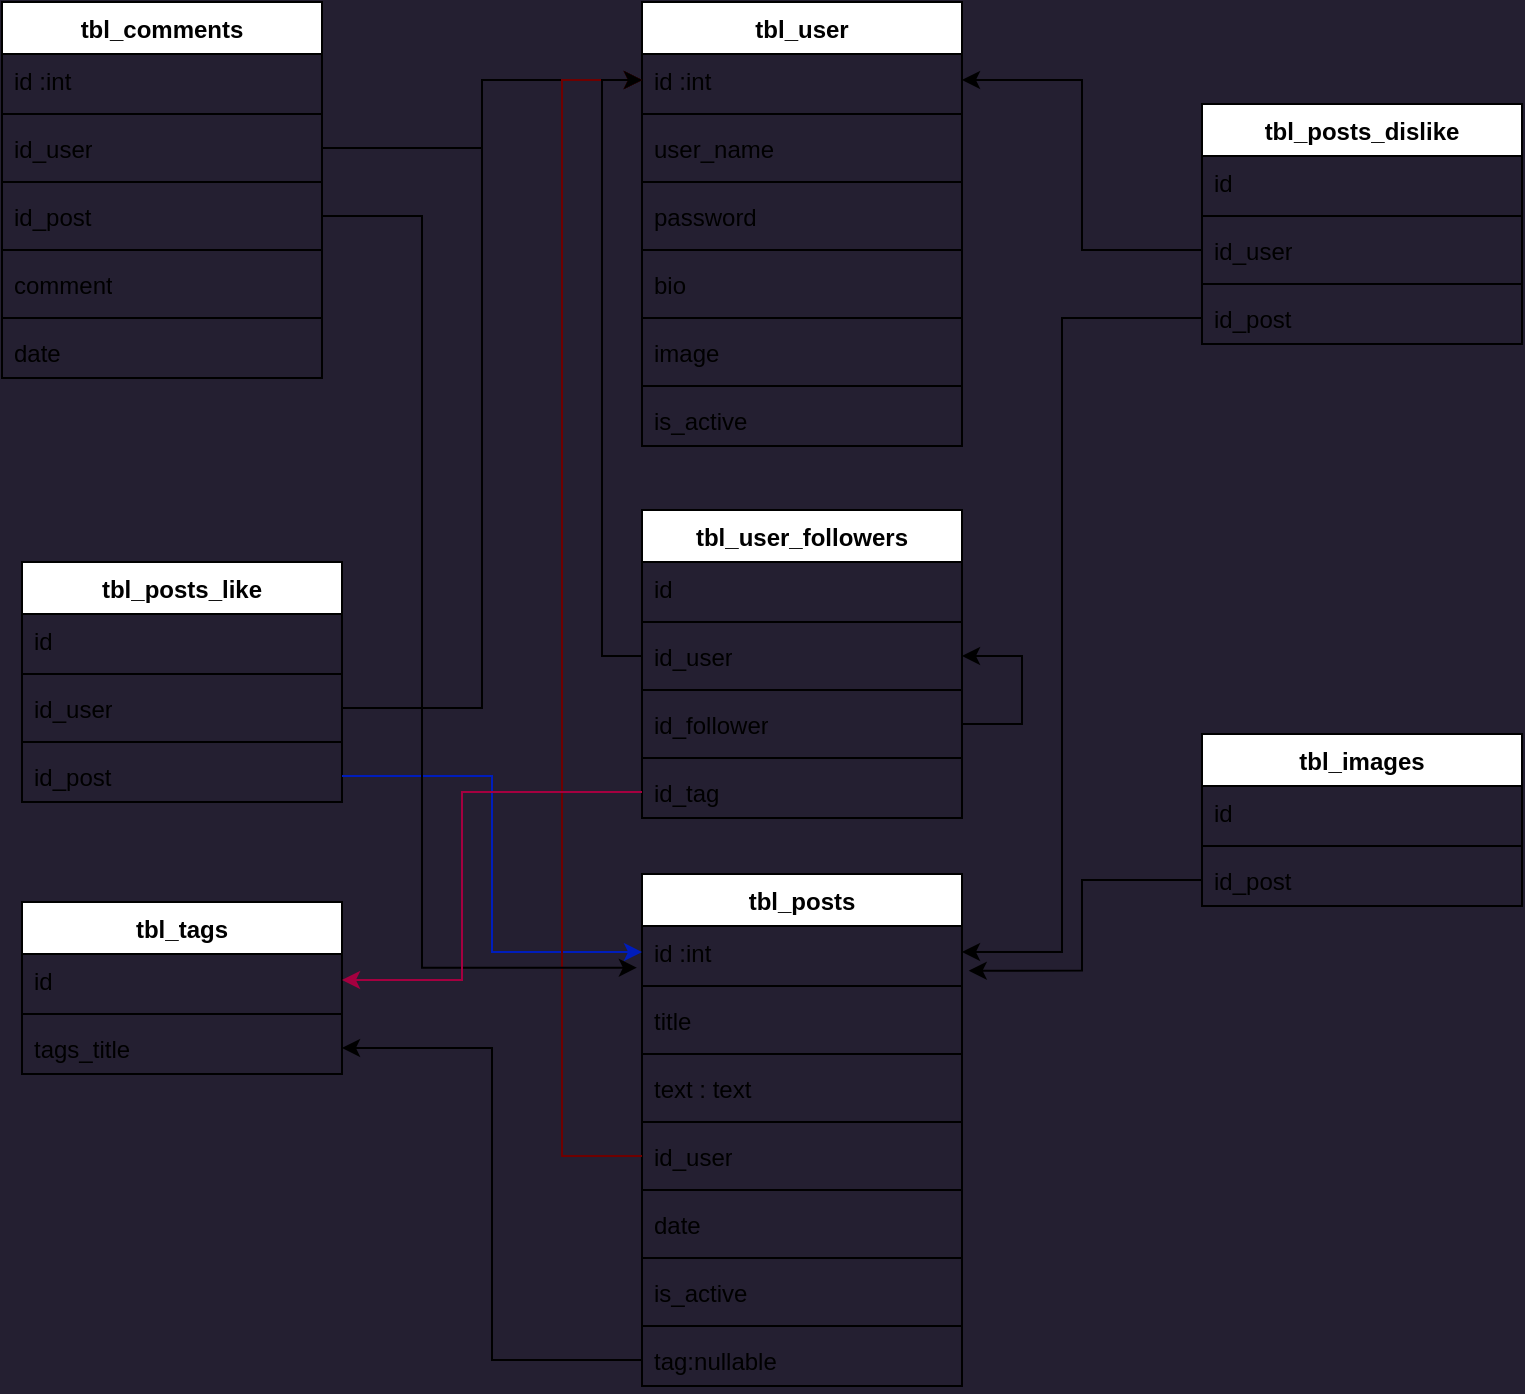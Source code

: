 <mxfile version="21.3.8" type="github">
  <diagram name="Page-1" id="EJPzWW-YUTB60Y7sW5Ts">
    <mxGraphModel dx="1010" dy="533" grid="1" gridSize="10" guides="1" tooltips="1" connect="1" arrows="1" fold="1" page="1" pageScale="1" pageWidth="850" pageHeight="1100" background="#241f31" math="0" shadow="0">
      <root>
        <mxCell id="0" />
        <mxCell id="1" parent="0" />
        <mxCell id="kWQDUf9ngw7Kx7f6U43A-1" value="tbl_posts" style="swimlane;fontStyle=1;align=center;verticalAlign=top;childLayout=stackLayout;horizontal=1;startSize=26;horizontalStack=0;resizeParent=1;resizeParentMax=0;resizeLast=0;collapsible=1;marginBottom=0;whiteSpace=wrap;html=1;" vertex="1" parent="1">
          <mxGeometry x="360" y="470" width="160" height="256" as="geometry" />
        </mxCell>
        <mxCell id="kWQDUf9ngw7Kx7f6U43A-2" value="id :int" style="text;strokeColor=none;fillColor=none;align=left;verticalAlign=top;spacingLeft=4;spacingRight=4;overflow=hidden;rotatable=0;points=[[0,0.5],[1,0.5]];portConstraint=eastwest;whiteSpace=wrap;html=1;" vertex="1" parent="kWQDUf9ngw7Kx7f6U43A-1">
          <mxGeometry y="26" width="160" height="26" as="geometry" />
        </mxCell>
        <mxCell id="kWQDUf9ngw7Kx7f6U43A-3" value="" style="line;strokeWidth=1;fillColor=none;align=left;verticalAlign=middle;spacingTop=-1;spacingLeft=3;spacingRight=3;rotatable=0;labelPosition=right;points=[];portConstraint=eastwest;strokeColor=inherit;" vertex="1" parent="kWQDUf9ngw7Kx7f6U43A-1">
          <mxGeometry y="52" width="160" height="8" as="geometry" />
        </mxCell>
        <mxCell id="kWQDUf9ngw7Kx7f6U43A-34" value="title" style="text;strokeColor=none;fillColor=none;align=left;verticalAlign=top;spacingLeft=4;spacingRight=4;overflow=hidden;rotatable=0;points=[[0,0.5],[1,0.5]];portConstraint=eastwest;whiteSpace=wrap;html=1;" vertex="1" parent="kWQDUf9ngw7Kx7f6U43A-1">
          <mxGeometry y="60" width="160" height="26" as="geometry" />
        </mxCell>
        <mxCell id="kWQDUf9ngw7Kx7f6U43A-35" value="" style="line;strokeWidth=1;fillColor=none;align=left;verticalAlign=middle;spacingTop=-1;spacingLeft=3;spacingRight=3;rotatable=0;labelPosition=right;points=[];portConstraint=eastwest;strokeColor=inherit;" vertex="1" parent="kWQDUf9ngw7Kx7f6U43A-1">
          <mxGeometry y="86" width="160" height="8" as="geometry" />
        </mxCell>
        <mxCell id="kWQDUf9ngw7Kx7f6U43A-4" value="text : text" style="text;strokeColor=none;fillColor=none;align=left;verticalAlign=top;spacingLeft=4;spacingRight=4;overflow=hidden;rotatable=0;points=[[0,0.5],[1,0.5]];portConstraint=eastwest;whiteSpace=wrap;html=1;" vertex="1" parent="kWQDUf9ngw7Kx7f6U43A-1">
          <mxGeometry y="94" width="160" height="26" as="geometry" />
        </mxCell>
        <mxCell id="kWQDUf9ngw7Kx7f6U43A-7" value="" style="line;strokeWidth=1;fillColor=none;align=left;verticalAlign=middle;spacingTop=-1;spacingLeft=3;spacingRight=3;rotatable=0;labelPosition=right;points=[];portConstraint=eastwest;strokeColor=inherit;" vertex="1" parent="kWQDUf9ngw7Kx7f6U43A-1">
          <mxGeometry y="120" width="160" height="8" as="geometry" />
        </mxCell>
        <mxCell id="kWQDUf9ngw7Kx7f6U43A-5" value="id_user" style="text;strokeColor=none;fillColor=none;align=left;verticalAlign=top;spacingLeft=4;spacingRight=4;overflow=hidden;rotatable=0;points=[[0,0.5],[1,0.5]];portConstraint=eastwest;whiteSpace=wrap;html=1;" vertex="1" parent="kWQDUf9ngw7Kx7f6U43A-1">
          <mxGeometry y="128" width="160" height="26" as="geometry" />
        </mxCell>
        <mxCell id="kWQDUf9ngw7Kx7f6U43A-8" value="" style="line;strokeWidth=1;fillColor=none;align=left;verticalAlign=middle;spacingTop=-1;spacingLeft=3;spacingRight=3;rotatable=0;labelPosition=right;points=[];portConstraint=eastwest;strokeColor=inherit;" vertex="1" parent="kWQDUf9ngw7Kx7f6U43A-1">
          <mxGeometry y="154" width="160" height="8" as="geometry" />
        </mxCell>
        <mxCell id="kWQDUf9ngw7Kx7f6U43A-6" value="date" style="text;strokeColor=none;fillColor=none;align=left;verticalAlign=top;spacingLeft=4;spacingRight=4;overflow=hidden;rotatable=0;points=[[0,0.5],[1,0.5]];portConstraint=eastwest;whiteSpace=wrap;html=1;" vertex="1" parent="kWQDUf9ngw7Kx7f6U43A-1">
          <mxGeometry y="162" width="160" height="26" as="geometry" />
        </mxCell>
        <mxCell id="kWQDUf9ngw7Kx7f6U43A-31" value="" style="line;strokeWidth=1;fillColor=none;align=left;verticalAlign=middle;spacingTop=-1;spacingLeft=3;spacingRight=3;rotatable=0;labelPosition=right;points=[];portConstraint=eastwest;strokeColor=inherit;" vertex="1" parent="kWQDUf9ngw7Kx7f6U43A-1">
          <mxGeometry y="188" width="160" height="8" as="geometry" />
        </mxCell>
        <mxCell id="kWQDUf9ngw7Kx7f6U43A-29" value="is_active" style="text;strokeColor=none;fillColor=none;align=left;verticalAlign=top;spacingLeft=4;spacingRight=4;overflow=hidden;rotatable=0;points=[[0,0.5],[1,0.5]];portConstraint=eastwest;whiteSpace=wrap;html=1;" vertex="1" parent="kWQDUf9ngw7Kx7f6U43A-1">
          <mxGeometry y="196" width="160" height="26" as="geometry" />
        </mxCell>
        <mxCell id="kWQDUf9ngw7Kx7f6U43A-69" value="" style="line;strokeWidth=1;fillColor=none;align=left;verticalAlign=middle;spacingTop=-1;spacingLeft=3;spacingRight=3;rotatable=0;labelPosition=right;points=[];portConstraint=eastwest;strokeColor=inherit;" vertex="1" parent="kWQDUf9ngw7Kx7f6U43A-1">
          <mxGeometry y="222" width="160" height="8" as="geometry" />
        </mxCell>
        <mxCell id="kWQDUf9ngw7Kx7f6U43A-68" value="tag:nullable" style="text;strokeColor=none;fillColor=none;align=left;verticalAlign=top;spacingLeft=4;spacingRight=4;overflow=hidden;rotatable=0;points=[[0,0.5],[1,0.5]];portConstraint=eastwest;whiteSpace=wrap;html=1;" vertex="1" parent="kWQDUf9ngw7Kx7f6U43A-1">
          <mxGeometry y="230" width="160" height="26" as="geometry" />
        </mxCell>
        <mxCell id="kWQDUf9ngw7Kx7f6U43A-9" value="tbl_user" style="swimlane;fontStyle=1;align=center;verticalAlign=top;childLayout=stackLayout;horizontal=1;startSize=26;horizontalStack=0;resizeParent=1;resizeParentMax=0;resizeLast=0;collapsible=1;marginBottom=0;whiteSpace=wrap;html=1;" vertex="1" parent="1">
          <mxGeometry x="360" y="34" width="160" height="222" as="geometry" />
        </mxCell>
        <mxCell id="kWQDUf9ngw7Kx7f6U43A-10" value="id :int" style="text;strokeColor=none;fillColor=none;align=left;verticalAlign=top;spacingLeft=4;spacingRight=4;overflow=hidden;rotatable=0;points=[[0,0.5],[1,0.5]];portConstraint=eastwest;whiteSpace=wrap;html=1;" vertex="1" parent="kWQDUf9ngw7Kx7f6U43A-9">
          <mxGeometry y="26" width="160" height="26" as="geometry" />
        </mxCell>
        <mxCell id="kWQDUf9ngw7Kx7f6U43A-11" value="" style="line;strokeWidth=1;fillColor=none;align=left;verticalAlign=middle;spacingTop=-1;spacingLeft=3;spacingRight=3;rotatable=0;labelPosition=right;points=[];portConstraint=eastwest;strokeColor=inherit;" vertex="1" parent="kWQDUf9ngw7Kx7f6U43A-9">
          <mxGeometry y="52" width="160" height="8" as="geometry" />
        </mxCell>
        <mxCell id="kWQDUf9ngw7Kx7f6U43A-12" value="user_name" style="text;strokeColor=none;fillColor=none;align=left;verticalAlign=top;spacingLeft=4;spacingRight=4;overflow=hidden;rotatable=0;points=[[0,0.5],[1,0.5]];portConstraint=eastwest;whiteSpace=wrap;html=1;" vertex="1" parent="kWQDUf9ngw7Kx7f6U43A-9">
          <mxGeometry y="60" width="160" height="26" as="geometry" />
        </mxCell>
        <mxCell id="kWQDUf9ngw7Kx7f6U43A-13" value="" style="line;strokeWidth=1;fillColor=none;align=left;verticalAlign=middle;spacingTop=-1;spacingLeft=3;spacingRight=3;rotatable=0;labelPosition=right;points=[];portConstraint=eastwest;strokeColor=inherit;" vertex="1" parent="kWQDUf9ngw7Kx7f6U43A-9">
          <mxGeometry y="86" width="160" height="8" as="geometry" />
        </mxCell>
        <mxCell id="kWQDUf9ngw7Kx7f6U43A-14" value="password" style="text;strokeColor=none;fillColor=none;align=left;verticalAlign=top;spacingLeft=4;spacingRight=4;overflow=hidden;rotatable=0;points=[[0,0.5],[1,0.5]];portConstraint=eastwest;whiteSpace=wrap;html=1;" vertex="1" parent="kWQDUf9ngw7Kx7f6U43A-9">
          <mxGeometry y="94" width="160" height="26" as="geometry" />
        </mxCell>
        <mxCell id="kWQDUf9ngw7Kx7f6U43A-15" value="" style="line;strokeWidth=1;fillColor=none;align=left;verticalAlign=middle;spacingTop=-1;spacingLeft=3;spacingRight=3;rotatable=0;labelPosition=right;points=[];portConstraint=eastwest;strokeColor=inherit;" vertex="1" parent="kWQDUf9ngw7Kx7f6U43A-9">
          <mxGeometry y="120" width="160" height="8" as="geometry" />
        </mxCell>
        <mxCell id="kWQDUf9ngw7Kx7f6U43A-16" value="bio" style="text;strokeColor=none;fillColor=none;align=left;verticalAlign=top;spacingLeft=4;spacingRight=4;overflow=hidden;rotatable=0;points=[[0,0.5],[1,0.5]];portConstraint=eastwest;whiteSpace=wrap;html=1;" vertex="1" parent="kWQDUf9ngw7Kx7f6U43A-9">
          <mxGeometry y="128" width="160" height="26" as="geometry" />
        </mxCell>
        <mxCell id="kWQDUf9ngw7Kx7f6U43A-18" value="" style="line;strokeWidth=1;fillColor=none;align=left;verticalAlign=middle;spacingTop=-1;spacingLeft=3;spacingRight=3;rotatable=0;labelPosition=right;points=[];portConstraint=eastwest;strokeColor=inherit;" vertex="1" parent="kWQDUf9ngw7Kx7f6U43A-9">
          <mxGeometry y="154" width="160" height="8" as="geometry" />
        </mxCell>
        <mxCell id="kWQDUf9ngw7Kx7f6U43A-17" value="image" style="text;strokeColor=none;fillColor=none;align=left;verticalAlign=top;spacingLeft=4;spacingRight=4;overflow=hidden;rotatable=0;points=[[0,0.5],[1,0.5]];portConstraint=eastwest;whiteSpace=wrap;html=1;" vertex="1" parent="kWQDUf9ngw7Kx7f6U43A-9">
          <mxGeometry y="162" width="160" height="26" as="geometry" />
        </mxCell>
        <mxCell id="kWQDUf9ngw7Kx7f6U43A-33" value="" style="line;strokeWidth=1;fillColor=none;align=left;verticalAlign=middle;spacingTop=-1;spacingLeft=3;spacingRight=3;rotatable=0;labelPosition=right;points=[];portConstraint=eastwest;strokeColor=inherit;" vertex="1" parent="kWQDUf9ngw7Kx7f6U43A-9">
          <mxGeometry y="188" width="160" height="8" as="geometry" />
        </mxCell>
        <mxCell id="kWQDUf9ngw7Kx7f6U43A-32" value="is_active" style="text;strokeColor=none;fillColor=none;align=left;verticalAlign=top;spacingLeft=4;spacingRight=4;overflow=hidden;rotatable=0;points=[[0,0.5],[1,0.5]];portConstraint=eastwest;whiteSpace=wrap;html=1;" vertex="1" parent="kWQDUf9ngw7Kx7f6U43A-9">
          <mxGeometry y="196" width="160" height="26" as="geometry" />
        </mxCell>
        <mxCell id="kWQDUf9ngw7Kx7f6U43A-19" value="tbl_comments" style="swimlane;fontStyle=1;align=center;verticalAlign=top;childLayout=stackLayout;horizontal=1;startSize=26;horizontalStack=0;resizeParent=1;resizeParentMax=0;resizeLast=0;collapsible=1;marginBottom=0;whiteSpace=wrap;html=1;" vertex="1" parent="1">
          <mxGeometry x="40" y="34" width="160" height="188" as="geometry" />
        </mxCell>
        <mxCell id="kWQDUf9ngw7Kx7f6U43A-20" value="id :int" style="text;strokeColor=none;fillColor=none;align=left;verticalAlign=top;spacingLeft=4;spacingRight=4;overflow=hidden;rotatable=0;points=[[0,0.5],[1,0.5]];portConstraint=eastwest;whiteSpace=wrap;html=1;" vertex="1" parent="kWQDUf9ngw7Kx7f6U43A-19">
          <mxGeometry y="26" width="160" height="26" as="geometry" />
        </mxCell>
        <mxCell id="kWQDUf9ngw7Kx7f6U43A-21" value="" style="line;strokeWidth=1;fillColor=none;align=left;verticalAlign=middle;spacingTop=-1;spacingLeft=3;spacingRight=3;rotatable=0;labelPosition=right;points=[];portConstraint=eastwest;strokeColor=inherit;" vertex="1" parent="kWQDUf9ngw7Kx7f6U43A-19">
          <mxGeometry y="52" width="160" height="8" as="geometry" />
        </mxCell>
        <mxCell id="kWQDUf9ngw7Kx7f6U43A-24" value="id_user" style="text;strokeColor=none;fillColor=none;align=left;verticalAlign=top;spacingLeft=4;spacingRight=4;overflow=hidden;rotatable=0;points=[[0,0.5],[1,0.5]];portConstraint=eastwest;whiteSpace=wrap;html=1;" vertex="1" parent="kWQDUf9ngw7Kx7f6U43A-19">
          <mxGeometry y="60" width="160" height="26" as="geometry" />
        </mxCell>
        <mxCell id="kWQDUf9ngw7Kx7f6U43A-25" value="" style="line;strokeWidth=1;fillColor=none;align=left;verticalAlign=middle;spacingTop=-1;spacingLeft=3;spacingRight=3;rotatable=0;labelPosition=right;points=[];portConstraint=eastwest;strokeColor=inherit;" vertex="1" parent="kWQDUf9ngw7Kx7f6U43A-19">
          <mxGeometry y="86" width="160" height="8" as="geometry" />
        </mxCell>
        <mxCell id="kWQDUf9ngw7Kx7f6U43A-22" value="id_post" style="text;strokeColor=none;fillColor=none;align=left;verticalAlign=top;spacingLeft=4;spacingRight=4;overflow=hidden;rotatable=0;points=[[0,0.5],[1,0.5]];portConstraint=eastwest;whiteSpace=wrap;html=1;" vertex="1" parent="kWQDUf9ngw7Kx7f6U43A-19">
          <mxGeometry y="94" width="160" height="26" as="geometry" />
        </mxCell>
        <mxCell id="kWQDUf9ngw7Kx7f6U43A-23" value="" style="line;strokeWidth=1;fillColor=none;align=left;verticalAlign=middle;spacingTop=-1;spacingLeft=3;spacingRight=3;rotatable=0;labelPosition=right;points=[];portConstraint=eastwest;strokeColor=inherit;" vertex="1" parent="kWQDUf9ngw7Kx7f6U43A-19">
          <mxGeometry y="120" width="160" height="8" as="geometry" />
        </mxCell>
        <mxCell id="kWQDUf9ngw7Kx7f6U43A-26" value="comment" style="text;strokeColor=none;fillColor=none;align=left;verticalAlign=top;spacingLeft=4;spacingRight=4;overflow=hidden;rotatable=0;points=[[0,0.5],[1,0.5]];portConstraint=eastwest;whiteSpace=wrap;html=1;" vertex="1" parent="kWQDUf9ngw7Kx7f6U43A-19">
          <mxGeometry y="128" width="160" height="26" as="geometry" />
        </mxCell>
        <mxCell id="kWQDUf9ngw7Kx7f6U43A-28" value="" style="line;strokeWidth=1;fillColor=none;align=left;verticalAlign=middle;spacingTop=-1;spacingLeft=3;spacingRight=3;rotatable=0;labelPosition=right;points=[];portConstraint=eastwest;strokeColor=inherit;" vertex="1" parent="kWQDUf9ngw7Kx7f6U43A-19">
          <mxGeometry y="154" width="160" height="8" as="geometry" />
        </mxCell>
        <mxCell id="kWQDUf9ngw7Kx7f6U43A-27" value="date" style="text;strokeColor=none;fillColor=none;align=left;verticalAlign=top;spacingLeft=4;spacingRight=4;overflow=hidden;rotatable=0;points=[[0,0.5],[1,0.5]];portConstraint=eastwest;whiteSpace=wrap;html=1;" vertex="1" parent="kWQDUf9ngw7Kx7f6U43A-19">
          <mxGeometry y="162" width="160" height="26" as="geometry" />
        </mxCell>
        <mxCell id="kWQDUf9ngw7Kx7f6U43A-39" value="tbl_images" style="swimlane;fontStyle=1;align=center;verticalAlign=top;childLayout=stackLayout;horizontal=1;startSize=26;horizontalStack=0;resizeParent=1;resizeParentMax=0;resizeLast=0;collapsible=1;marginBottom=0;whiteSpace=wrap;html=1;" vertex="1" parent="1">
          <mxGeometry x="640" y="400" width="160" height="86" as="geometry" />
        </mxCell>
        <mxCell id="kWQDUf9ngw7Kx7f6U43A-40" value="id" style="text;strokeColor=none;fillColor=none;align=left;verticalAlign=top;spacingLeft=4;spacingRight=4;overflow=hidden;rotatable=0;points=[[0,0.5],[1,0.5]];portConstraint=eastwest;whiteSpace=wrap;html=1;" vertex="1" parent="kWQDUf9ngw7Kx7f6U43A-39">
          <mxGeometry y="26" width="160" height="26" as="geometry" />
        </mxCell>
        <mxCell id="kWQDUf9ngw7Kx7f6U43A-41" value="" style="line;strokeWidth=1;fillColor=none;align=left;verticalAlign=middle;spacingTop=-1;spacingLeft=3;spacingRight=3;rotatable=0;labelPosition=right;points=[];portConstraint=eastwest;strokeColor=inherit;" vertex="1" parent="kWQDUf9ngw7Kx7f6U43A-39">
          <mxGeometry y="52" width="160" height="8" as="geometry" />
        </mxCell>
        <mxCell id="kWQDUf9ngw7Kx7f6U43A-42" value="id_post" style="text;strokeColor=none;fillColor=none;align=left;verticalAlign=top;spacingLeft=4;spacingRight=4;overflow=hidden;rotatable=0;points=[[0,0.5],[1,0.5]];portConstraint=eastwest;whiteSpace=wrap;html=1;" vertex="1" parent="kWQDUf9ngw7Kx7f6U43A-39">
          <mxGeometry y="60" width="160" height="26" as="geometry" />
        </mxCell>
        <mxCell id="kWQDUf9ngw7Kx7f6U43A-44" value="tbl_posts_like" style="swimlane;fontStyle=1;align=center;verticalAlign=top;childLayout=stackLayout;horizontal=1;startSize=26;horizontalStack=0;resizeParent=1;resizeParentMax=0;resizeLast=0;collapsible=1;marginBottom=0;whiteSpace=wrap;html=1;" vertex="1" parent="1">
          <mxGeometry x="50" y="314" width="160" height="120" as="geometry" />
        </mxCell>
        <mxCell id="kWQDUf9ngw7Kx7f6U43A-45" value="id" style="text;strokeColor=none;fillColor=none;align=left;verticalAlign=top;spacingLeft=4;spacingRight=4;overflow=hidden;rotatable=0;points=[[0,0.5],[1,0.5]];portConstraint=eastwest;whiteSpace=wrap;html=1;" vertex="1" parent="kWQDUf9ngw7Kx7f6U43A-44">
          <mxGeometry y="26" width="160" height="26" as="geometry" />
        </mxCell>
        <mxCell id="kWQDUf9ngw7Kx7f6U43A-49" value="" style="line;strokeWidth=1;fillColor=none;align=left;verticalAlign=middle;spacingTop=-1;spacingLeft=3;spacingRight=3;rotatable=0;labelPosition=right;points=[];portConstraint=eastwest;strokeColor=inherit;" vertex="1" parent="kWQDUf9ngw7Kx7f6U43A-44">
          <mxGeometry y="52" width="160" height="8" as="geometry" />
        </mxCell>
        <mxCell id="kWQDUf9ngw7Kx7f6U43A-48" value="id_user" style="text;strokeColor=none;fillColor=none;align=left;verticalAlign=top;spacingLeft=4;spacingRight=4;overflow=hidden;rotatable=0;points=[[0,0.5],[1,0.5]];portConstraint=eastwest;whiteSpace=wrap;html=1;" vertex="1" parent="kWQDUf9ngw7Kx7f6U43A-44">
          <mxGeometry y="60" width="160" height="26" as="geometry" />
        </mxCell>
        <mxCell id="kWQDUf9ngw7Kx7f6U43A-46" value="" style="line;strokeWidth=1;fillColor=none;align=left;verticalAlign=middle;spacingTop=-1;spacingLeft=3;spacingRight=3;rotatable=0;labelPosition=right;points=[];portConstraint=eastwest;strokeColor=inherit;" vertex="1" parent="kWQDUf9ngw7Kx7f6U43A-44">
          <mxGeometry y="86" width="160" height="8" as="geometry" />
        </mxCell>
        <mxCell id="kWQDUf9ngw7Kx7f6U43A-47" value="id_post" style="text;strokeColor=none;fillColor=none;align=left;verticalAlign=top;spacingLeft=4;spacingRight=4;overflow=hidden;rotatable=0;points=[[0,0.5],[1,0.5]];portConstraint=eastwest;whiteSpace=wrap;html=1;" vertex="1" parent="kWQDUf9ngw7Kx7f6U43A-44">
          <mxGeometry y="94" width="160" height="26" as="geometry" />
        </mxCell>
        <mxCell id="kWQDUf9ngw7Kx7f6U43A-50" value="tbl_posts_dislike" style="swimlane;fontStyle=1;align=center;verticalAlign=top;childLayout=stackLayout;horizontal=1;startSize=26;horizontalStack=0;resizeParent=1;resizeParentMax=0;resizeLast=0;collapsible=1;marginBottom=0;whiteSpace=wrap;html=1;" vertex="1" parent="1">
          <mxGeometry x="640" y="85" width="160" height="120" as="geometry" />
        </mxCell>
        <mxCell id="kWQDUf9ngw7Kx7f6U43A-51" value="id" style="text;strokeColor=none;fillColor=none;align=left;verticalAlign=top;spacingLeft=4;spacingRight=4;overflow=hidden;rotatable=0;points=[[0,0.5],[1,0.5]];portConstraint=eastwest;whiteSpace=wrap;html=1;" vertex="1" parent="kWQDUf9ngw7Kx7f6U43A-50">
          <mxGeometry y="26" width="160" height="26" as="geometry" />
        </mxCell>
        <mxCell id="kWQDUf9ngw7Kx7f6U43A-54" value="" style="line;strokeWidth=1;fillColor=none;align=left;verticalAlign=middle;spacingTop=-1;spacingLeft=3;spacingRight=3;rotatable=0;labelPosition=right;points=[];portConstraint=eastwest;strokeColor=inherit;" vertex="1" parent="kWQDUf9ngw7Kx7f6U43A-50">
          <mxGeometry y="52" width="160" height="8" as="geometry" />
        </mxCell>
        <mxCell id="kWQDUf9ngw7Kx7f6U43A-55" value="id_user" style="text;strokeColor=none;fillColor=none;align=left;verticalAlign=top;spacingLeft=4;spacingRight=4;overflow=hidden;rotatable=0;points=[[0,0.5],[1,0.5]];portConstraint=eastwest;whiteSpace=wrap;html=1;" vertex="1" parent="kWQDUf9ngw7Kx7f6U43A-50">
          <mxGeometry y="60" width="160" height="26" as="geometry" />
        </mxCell>
        <mxCell id="kWQDUf9ngw7Kx7f6U43A-52" value="" style="line;strokeWidth=1;fillColor=none;align=left;verticalAlign=middle;spacingTop=-1;spacingLeft=3;spacingRight=3;rotatable=0;labelPosition=right;points=[];portConstraint=eastwest;strokeColor=inherit;" vertex="1" parent="kWQDUf9ngw7Kx7f6U43A-50">
          <mxGeometry y="86" width="160" height="8" as="geometry" />
        </mxCell>
        <mxCell id="kWQDUf9ngw7Kx7f6U43A-53" value="id_post" style="text;strokeColor=none;fillColor=none;align=left;verticalAlign=top;spacingLeft=4;spacingRight=4;overflow=hidden;rotatable=0;points=[[0,0.5],[1,0.5]];portConstraint=eastwest;whiteSpace=wrap;html=1;" vertex="1" parent="kWQDUf9ngw7Kx7f6U43A-50">
          <mxGeometry y="94" width="160" height="26" as="geometry" />
        </mxCell>
        <mxCell id="kWQDUf9ngw7Kx7f6U43A-56" value="tbl_user_followers" style="swimlane;fontStyle=1;align=center;verticalAlign=top;childLayout=stackLayout;horizontal=1;startSize=26;horizontalStack=0;resizeParent=1;resizeParentMax=0;resizeLast=0;collapsible=1;marginBottom=0;whiteSpace=wrap;html=1;" vertex="1" parent="1">
          <mxGeometry x="360" y="288" width="160" height="154" as="geometry" />
        </mxCell>
        <mxCell id="kWQDUf9ngw7Kx7f6U43A-57" value="id" style="text;strokeColor=none;fillColor=none;align=left;verticalAlign=top;spacingLeft=4;spacingRight=4;overflow=hidden;rotatable=0;points=[[0,0.5],[1,0.5]];portConstraint=eastwest;whiteSpace=wrap;html=1;" vertex="1" parent="kWQDUf9ngw7Kx7f6U43A-56">
          <mxGeometry y="26" width="160" height="26" as="geometry" />
        </mxCell>
        <mxCell id="kWQDUf9ngw7Kx7f6U43A-58" value="" style="line;strokeWidth=1;fillColor=none;align=left;verticalAlign=middle;spacingTop=-1;spacingLeft=3;spacingRight=3;rotatable=0;labelPosition=right;points=[];portConstraint=eastwest;strokeColor=inherit;" vertex="1" parent="kWQDUf9ngw7Kx7f6U43A-56">
          <mxGeometry y="52" width="160" height="8" as="geometry" />
        </mxCell>
        <mxCell id="kWQDUf9ngw7Kx7f6U43A-59" value="id_user" style="text;strokeColor=none;fillColor=none;align=left;verticalAlign=top;spacingLeft=4;spacingRight=4;overflow=hidden;rotatable=0;points=[[0,0.5],[1,0.5]];portConstraint=eastwest;whiteSpace=wrap;html=1;" vertex="1" parent="kWQDUf9ngw7Kx7f6U43A-56">
          <mxGeometry y="60" width="160" height="26" as="geometry" />
        </mxCell>
        <mxCell id="kWQDUf9ngw7Kx7f6U43A-61" value="" style="line;strokeWidth=1;fillColor=none;align=left;verticalAlign=middle;spacingTop=-1;spacingLeft=3;spacingRight=3;rotatable=0;labelPosition=right;points=[];portConstraint=eastwest;strokeColor=inherit;" vertex="1" parent="kWQDUf9ngw7Kx7f6U43A-56">
          <mxGeometry y="86" width="160" height="8" as="geometry" />
        </mxCell>
        <mxCell id="kWQDUf9ngw7Kx7f6U43A-86" style="edgeStyle=orthogonalEdgeStyle;rounded=0;orthogonalLoop=1;jettySize=auto;html=1;exitX=1;exitY=0.5;exitDx=0;exitDy=0;entryX=1;entryY=0.5;entryDx=0;entryDy=0;" edge="1" parent="kWQDUf9ngw7Kx7f6U43A-56" source="kWQDUf9ngw7Kx7f6U43A-60" target="kWQDUf9ngw7Kx7f6U43A-59">
          <mxGeometry relative="1" as="geometry">
            <Array as="points">
              <mxPoint x="190" y="107" />
              <mxPoint x="190" y="73" />
            </Array>
          </mxGeometry>
        </mxCell>
        <mxCell id="kWQDUf9ngw7Kx7f6U43A-60" value="id_follower" style="text;strokeColor=none;fillColor=none;align=left;verticalAlign=top;spacingLeft=4;spacingRight=4;overflow=hidden;rotatable=0;points=[[0,0.5],[1,0.5]];portConstraint=eastwest;whiteSpace=wrap;html=1;" vertex="1" parent="kWQDUf9ngw7Kx7f6U43A-56">
          <mxGeometry y="94" width="160" height="26" as="geometry" />
        </mxCell>
        <mxCell id="kWQDUf9ngw7Kx7f6U43A-71" value="" style="line;strokeWidth=1;fillColor=none;align=left;verticalAlign=middle;spacingTop=-1;spacingLeft=3;spacingRight=3;rotatable=0;labelPosition=right;points=[];portConstraint=eastwest;strokeColor=inherit;" vertex="1" parent="kWQDUf9ngw7Kx7f6U43A-56">
          <mxGeometry y="120" width="160" height="8" as="geometry" />
        </mxCell>
        <mxCell id="kWQDUf9ngw7Kx7f6U43A-70" value="id_tag" style="text;strokeColor=none;fillColor=none;align=left;verticalAlign=top;spacingLeft=4;spacingRight=4;overflow=hidden;rotatable=0;points=[[0,0.5],[1,0.5]];portConstraint=eastwest;whiteSpace=wrap;html=1;" vertex="1" parent="kWQDUf9ngw7Kx7f6U43A-56">
          <mxGeometry y="128" width="160" height="26" as="geometry" />
        </mxCell>
        <mxCell id="kWQDUf9ngw7Kx7f6U43A-64" value="tbl_tags" style="swimlane;fontStyle=1;align=center;verticalAlign=top;childLayout=stackLayout;horizontal=1;startSize=26;horizontalStack=0;resizeParent=1;resizeParentMax=0;resizeLast=0;collapsible=1;marginBottom=0;whiteSpace=wrap;html=1;" vertex="1" parent="1">
          <mxGeometry x="50" y="484" width="160" height="86" as="geometry" />
        </mxCell>
        <mxCell id="kWQDUf9ngw7Kx7f6U43A-65" value="id" style="text;strokeColor=none;fillColor=none;align=left;verticalAlign=top;spacingLeft=4;spacingRight=4;overflow=hidden;rotatable=0;points=[[0,0.5],[1,0.5]];portConstraint=eastwest;whiteSpace=wrap;html=1;" vertex="1" parent="kWQDUf9ngw7Kx7f6U43A-64">
          <mxGeometry y="26" width="160" height="26" as="geometry" />
        </mxCell>
        <mxCell id="kWQDUf9ngw7Kx7f6U43A-66" value="" style="line;strokeWidth=1;fillColor=none;align=left;verticalAlign=middle;spacingTop=-1;spacingLeft=3;spacingRight=3;rotatable=0;labelPosition=right;points=[];portConstraint=eastwest;strokeColor=inherit;" vertex="1" parent="kWQDUf9ngw7Kx7f6U43A-64">
          <mxGeometry y="52" width="160" height="8" as="geometry" />
        </mxCell>
        <mxCell id="kWQDUf9ngw7Kx7f6U43A-67" value="tags_title" style="text;strokeColor=none;fillColor=none;align=left;verticalAlign=top;spacingLeft=4;spacingRight=4;overflow=hidden;rotatable=0;points=[[0,0.5],[1,0.5]];portConstraint=eastwest;whiteSpace=wrap;html=1;" vertex="1" parent="kWQDUf9ngw7Kx7f6U43A-64">
          <mxGeometry y="60" width="160" height="26" as="geometry" />
        </mxCell>
        <mxCell id="kWQDUf9ngw7Kx7f6U43A-72" style="edgeStyle=orthogonalEdgeStyle;rounded=0;orthogonalLoop=1;jettySize=auto;html=1;exitX=0;exitY=0.5;exitDx=0;exitDy=0;entryX=1.021;entryY=0.859;entryDx=0;entryDy=0;entryPerimeter=0;" edge="1" parent="1" source="kWQDUf9ngw7Kx7f6U43A-42" target="kWQDUf9ngw7Kx7f6U43A-2">
          <mxGeometry relative="1" as="geometry" />
        </mxCell>
        <mxCell id="kWQDUf9ngw7Kx7f6U43A-73" style="edgeStyle=orthogonalEdgeStyle;rounded=0;orthogonalLoop=1;jettySize=auto;html=1;exitX=0;exitY=0.5;exitDx=0;exitDy=0;entryX=1;entryY=0.5;entryDx=0;entryDy=0;" edge="1" parent="1" source="kWQDUf9ngw7Kx7f6U43A-53" target="kWQDUf9ngw7Kx7f6U43A-2">
          <mxGeometry relative="1" as="geometry">
            <mxPoint x="580" y="520" as="targetPoint" />
            <Array as="points">
              <mxPoint x="570" y="192" />
              <mxPoint x="570" y="509" />
            </Array>
          </mxGeometry>
        </mxCell>
        <mxCell id="kWQDUf9ngw7Kx7f6U43A-74" style="edgeStyle=orthogonalEdgeStyle;rounded=0;orthogonalLoop=1;jettySize=auto;html=1;exitX=0;exitY=0.5;exitDx=0;exitDy=0;entryX=1;entryY=0.5;entryDx=0;entryDy=0;" edge="1" parent="1" source="kWQDUf9ngw7Kx7f6U43A-68" target="kWQDUf9ngw7Kx7f6U43A-67">
          <mxGeometry relative="1" as="geometry" />
        </mxCell>
        <mxCell id="kWQDUf9ngw7Kx7f6U43A-75" style="edgeStyle=orthogonalEdgeStyle;rounded=0;orthogonalLoop=1;jettySize=auto;html=1;exitX=1;exitY=0.5;exitDx=0;exitDy=0;fillColor=#0050ef;strokeColor=#001DBC;" edge="1" parent="1" source="kWQDUf9ngw7Kx7f6U43A-47" target="kWQDUf9ngw7Kx7f6U43A-2">
          <mxGeometry relative="1" as="geometry" />
        </mxCell>
        <mxCell id="kWQDUf9ngw7Kx7f6U43A-76" style="edgeStyle=orthogonalEdgeStyle;rounded=0;orthogonalLoop=1;jettySize=auto;html=1;exitX=1;exitY=0.5;exitDx=0;exitDy=0;entryX=0;entryY=0.5;entryDx=0;entryDy=0;" edge="1" parent="1" source="kWQDUf9ngw7Kx7f6U43A-48" target="kWQDUf9ngw7Kx7f6U43A-10">
          <mxGeometry relative="1" as="geometry">
            <Array as="points">
              <mxPoint x="280" y="387" />
              <mxPoint x="280" y="73" />
            </Array>
          </mxGeometry>
        </mxCell>
        <mxCell id="kWQDUf9ngw7Kx7f6U43A-77" style="edgeStyle=orthogonalEdgeStyle;rounded=0;orthogonalLoop=1;jettySize=auto;html=1;exitX=1;exitY=0.5;exitDx=0;exitDy=0;" edge="1" parent="1" source="kWQDUf9ngw7Kx7f6U43A-24" target="kWQDUf9ngw7Kx7f6U43A-10">
          <mxGeometry relative="1" as="geometry" />
        </mxCell>
        <mxCell id="kWQDUf9ngw7Kx7f6U43A-79" style="edgeStyle=orthogonalEdgeStyle;rounded=0;orthogonalLoop=1;jettySize=auto;html=1;exitX=0;exitY=0.5;exitDx=0;exitDy=0;entryX=1;entryY=0.5;entryDx=0;entryDy=0;" edge="1" parent="1" source="kWQDUf9ngw7Kx7f6U43A-55" target="kWQDUf9ngw7Kx7f6U43A-10">
          <mxGeometry relative="1" as="geometry" />
        </mxCell>
        <mxCell id="kWQDUf9ngw7Kx7f6U43A-80" style="edgeStyle=orthogonalEdgeStyle;rounded=0;orthogonalLoop=1;jettySize=auto;html=1;exitX=0;exitY=0.5;exitDx=0;exitDy=0;entryX=0;entryY=0.5;entryDx=0;entryDy=0;fillColor=#a20025;strokeColor=#6F0000;" edge="1" parent="1" source="kWQDUf9ngw7Kx7f6U43A-5" target="kWQDUf9ngw7Kx7f6U43A-10">
          <mxGeometry relative="1" as="geometry">
            <Array as="points">
              <mxPoint x="320" y="611" />
              <mxPoint x="320" y="73" />
            </Array>
          </mxGeometry>
        </mxCell>
        <mxCell id="kWQDUf9ngw7Kx7f6U43A-81" style="edgeStyle=orthogonalEdgeStyle;rounded=0;orthogonalLoop=1;jettySize=auto;html=1;exitX=1;exitY=0.5;exitDx=0;exitDy=0;entryX=-0.016;entryY=0.802;entryDx=0;entryDy=0;entryPerimeter=0;" edge="1" parent="1" source="kWQDUf9ngw7Kx7f6U43A-22" target="kWQDUf9ngw7Kx7f6U43A-2">
          <mxGeometry relative="1" as="geometry">
            <Array as="points">
              <mxPoint x="250" y="141" />
              <mxPoint x="250" y="517" />
            </Array>
          </mxGeometry>
        </mxCell>
        <mxCell id="kWQDUf9ngw7Kx7f6U43A-82" style="edgeStyle=orthogonalEdgeStyle;rounded=0;orthogonalLoop=1;jettySize=auto;html=1;exitX=0;exitY=0.5;exitDx=0;exitDy=0;entryX=0;entryY=0.5;entryDx=0;entryDy=0;" edge="1" parent="1" source="kWQDUf9ngw7Kx7f6U43A-59" target="kWQDUf9ngw7Kx7f6U43A-10">
          <mxGeometry relative="1" as="geometry" />
        </mxCell>
        <mxCell id="kWQDUf9ngw7Kx7f6U43A-85" style="edgeStyle=orthogonalEdgeStyle;rounded=0;orthogonalLoop=1;jettySize=auto;html=1;entryX=1;entryY=0.5;entryDx=0;entryDy=0;fillColor=#d80073;strokeColor=#A50040;" edge="1" parent="1" source="kWQDUf9ngw7Kx7f6U43A-70" target="kWQDUf9ngw7Kx7f6U43A-65">
          <mxGeometry relative="1" as="geometry">
            <Array as="points">
              <mxPoint x="270" y="429" />
              <mxPoint x="270" y="523" />
            </Array>
          </mxGeometry>
        </mxCell>
      </root>
    </mxGraphModel>
  </diagram>
</mxfile>
